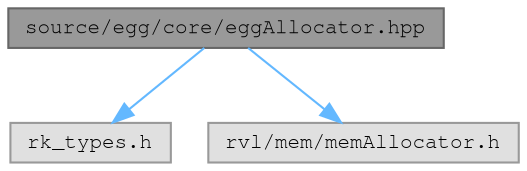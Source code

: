 digraph "source/egg/core/eggAllocator.hpp"
{
 // LATEX_PDF_SIZE
  bgcolor="transparent";
  edge [fontname=FreeMono,fontsize=10,labelfontname=FreeMono,labelfontsize=10];
  node [fontname=FreeMono,fontsize=10,shape=box,height=0.2,width=0.4];
  Node1 [label="source/egg/core/eggAllocator.hpp",height=0.2,width=0.4,color="gray40", fillcolor="grey60", style="filled", fontcolor="black",tooltip="Abstract allocator interface, an object that can reserve and release blocks of memory."];
  Node1 -> Node2 [color="steelblue1",style="solid"];
  Node2 [label="rk_types.h",height=0.2,width=0.4,color="grey60", fillcolor="#E0E0E0", style="filled",tooltip=" "];
  Node1 -> Node3 [color="steelblue1",style="solid"];
  Node3 [label="rvl/mem/memAllocator.h",height=0.2,width=0.4,color="grey60", fillcolor="#E0E0E0", style="filled",tooltip=" "];
}
